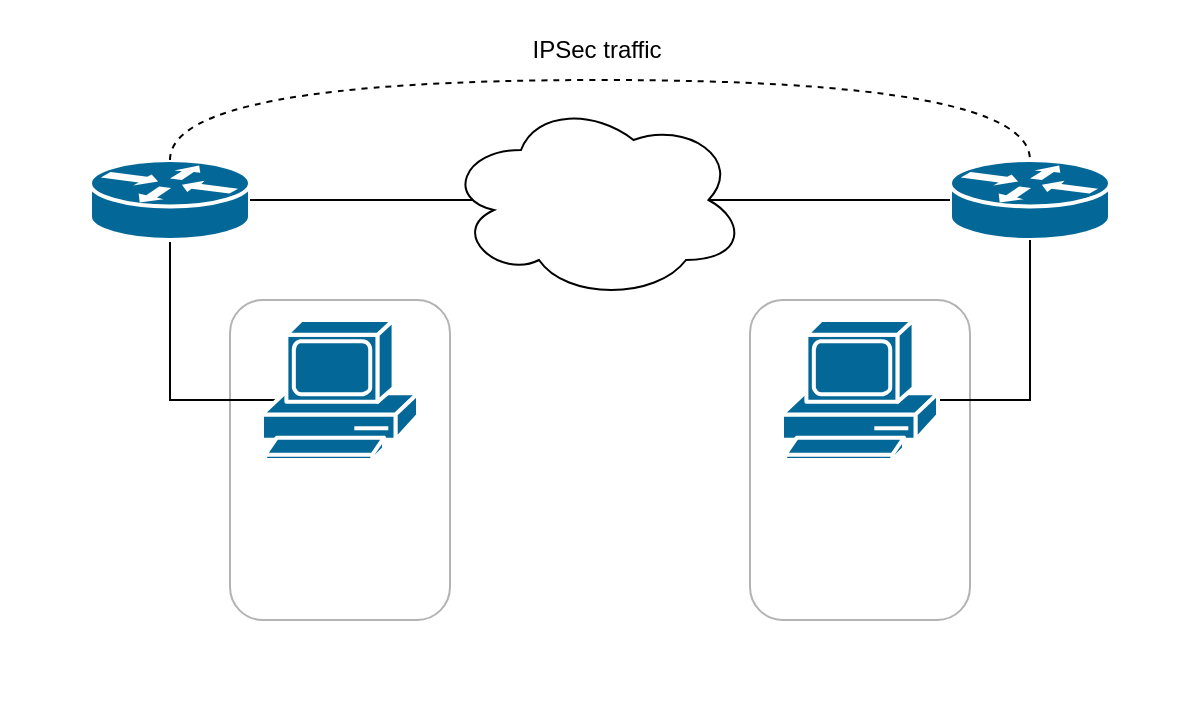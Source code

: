 <mxfile version="24.2.5" type="device">
  <diagram name="Page-1" id="yKHObe4JsJXj2JAiL3st">
    <mxGraphModel dx="1183" dy="685" grid="1" gridSize="10" guides="1" tooltips="1" connect="1" arrows="1" fold="1" page="1" pageScale="1" pageWidth="827" pageHeight="1169" math="0" shadow="0">
      <root>
        <mxCell id="0" />
        <mxCell id="1" parent="0" />
        <mxCell id="lslkkyqbCY1hNktcqOzu-37" value="" style="rounded=0;whiteSpace=wrap;html=1;strokeColor=none;" vertex="1" parent="1">
          <mxGeometry width="600" height="350" as="geometry" />
        </mxCell>
        <mxCell id="lslkkyqbCY1hNktcqOzu-12" value="" style="rounded=1;whiteSpace=wrap;html=1;strokeColor=#B3B3B3;" vertex="1" parent="1">
          <mxGeometry x="115" y="150" width="110" height="160" as="geometry" />
        </mxCell>
        <mxCell id="lslkkyqbCY1hNktcqOzu-11" style="edgeStyle=orthogonalEdgeStyle;rounded=0;orthogonalLoop=1;jettySize=auto;html=1;exitX=0.5;exitY=1;exitDx=0;exitDy=0;exitPerimeter=0;endArrow=none;endFill=0;entryX=0.5;entryY=0.286;entryDx=0;entryDy=0;entryPerimeter=0;" edge="1" parent="1" source="lslkkyqbCY1hNktcqOzu-1" target="lslkkyqbCY1hNktcqOzu-5">
          <mxGeometry relative="1" as="geometry">
            <Array as="points">
              <mxPoint x="85" y="200" />
            </Array>
          </mxGeometry>
        </mxCell>
        <mxCell id="lslkkyqbCY1hNktcqOzu-1" value="" style="shape=mxgraph.cisco.routers.router;sketch=0;html=1;pointerEvents=1;dashed=0;fillColor=#036897;strokeColor=#ffffff;strokeWidth=2;verticalLabelPosition=bottom;verticalAlign=top;align=center;outlineConnect=0;" vertex="1" parent="1">
          <mxGeometry x="45" y="80" width="80" height="40" as="geometry" />
        </mxCell>
        <mxCell id="lslkkyqbCY1hNktcqOzu-5" value="" style="shape=mxgraph.cisco.computers_and_peripherals.pc;html=1;pointerEvents=1;dashed=0;fillColor=#036897;strokeColor=#ffffff;strokeWidth=2;verticalLabelPosition=bottom;verticalAlign=top;align=center;outlineConnect=0;" vertex="1" parent="1">
          <mxGeometry x="131" y="160" width="78" height="70" as="geometry" />
        </mxCell>
        <mxCell id="lslkkyqbCY1hNktcqOzu-16" value="" style="rounded=1;whiteSpace=wrap;html=1;strokeColor=#B3B3B3;" vertex="1" parent="1">
          <mxGeometry x="375" y="150" width="110" height="160" as="geometry" />
        </mxCell>
        <mxCell id="lslkkyqbCY1hNktcqOzu-18" value="" style="shape=mxgraph.cisco.routers.router;sketch=0;html=1;pointerEvents=1;dashed=0;fillColor=#036897;strokeColor=#ffffff;strokeWidth=2;verticalLabelPosition=bottom;verticalAlign=top;align=center;outlineConnect=0;" vertex="1" parent="1">
          <mxGeometry x="475" y="80" width="80" height="40" as="geometry" />
        </mxCell>
        <mxCell id="lslkkyqbCY1hNktcqOzu-20" style="edgeStyle=orthogonalEdgeStyle;rounded=0;orthogonalLoop=1;jettySize=auto;html=1;exitX=1;exitY=0.5;exitDx=0;exitDy=0;exitPerimeter=0;entryX=0;entryY=0.5;entryDx=0;entryDy=0;entryPerimeter=0;endArrow=none;endFill=0;" edge="1" parent="1" source="lslkkyqbCY1hNktcqOzu-1" target="lslkkyqbCY1hNktcqOzu-18">
          <mxGeometry relative="1" as="geometry" />
        </mxCell>
        <mxCell id="lslkkyqbCY1hNktcqOzu-4" value="" style="ellipse;shape=cloud;whiteSpace=wrap;html=1;" vertex="1" parent="1">
          <mxGeometry x="223" y="50" width="150" height="100" as="geometry" />
        </mxCell>
        <mxCell id="lslkkyqbCY1hNktcqOzu-24" value="" style="endArrow=none;dashed=1;html=1;strokeWidth=1;rounded=0;edgeStyle=orthogonalEdgeStyle;curved=1;entryX=0.5;entryY=0;entryDx=0;entryDy=0;entryPerimeter=0;" edge="1" parent="1" source="lslkkyqbCY1hNktcqOzu-1" target="lslkkyqbCY1hNktcqOzu-18">
          <mxGeometry width="50" height="50" relative="1" as="geometry">
            <mxPoint x="105" y="70" as="sourcePoint" />
            <mxPoint x="155" y="10" as="targetPoint" />
            <Array as="points">
              <mxPoint x="85" y="40" />
              <mxPoint x="515" y="70" />
            </Array>
          </mxGeometry>
        </mxCell>
        <mxCell id="lslkkyqbCY1hNktcqOzu-25" value="IPSec traffic" style="text;html=1;align=center;verticalAlign=middle;resizable=0;points=[];autosize=1;strokeColor=none;fillColor=none;" vertex="1" parent="1">
          <mxGeometry x="253" y="10" width="90" height="30" as="geometry" />
        </mxCell>
        <mxCell id="lslkkyqbCY1hNktcqOzu-35" value="" style="edgeStyle=orthogonalEdgeStyle;rounded=0;orthogonalLoop=1;jettySize=auto;html=1;exitX=0.5;exitY=1;exitDx=0;exitDy=0;exitPerimeter=0;endArrow=none;endFill=0;entryX=0.5;entryY=0.286;entryDx=0;entryDy=0;entryPerimeter=0;" edge="1" parent="1" target="lslkkyqbCY1hNktcqOzu-19">
          <mxGeometry relative="1" as="geometry">
            <mxPoint x="515" y="120" as="sourcePoint" />
            <mxPoint x="426" y="180" as="targetPoint" />
            <Array as="points">
              <mxPoint x="515" y="200" />
            </Array>
          </mxGeometry>
        </mxCell>
        <mxCell id="lslkkyqbCY1hNktcqOzu-19" value="" style="shape=mxgraph.cisco.computers_and_peripherals.pc;html=1;pointerEvents=1;dashed=0;fillColor=#036897;strokeColor=#ffffff;strokeWidth=2;verticalLabelPosition=bottom;verticalAlign=top;align=center;outlineConnect=0;" vertex="1" parent="1">
          <mxGeometry x="391" y="160" width="78" height="70" as="geometry" />
        </mxCell>
      </root>
    </mxGraphModel>
  </diagram>
</mxfile>
